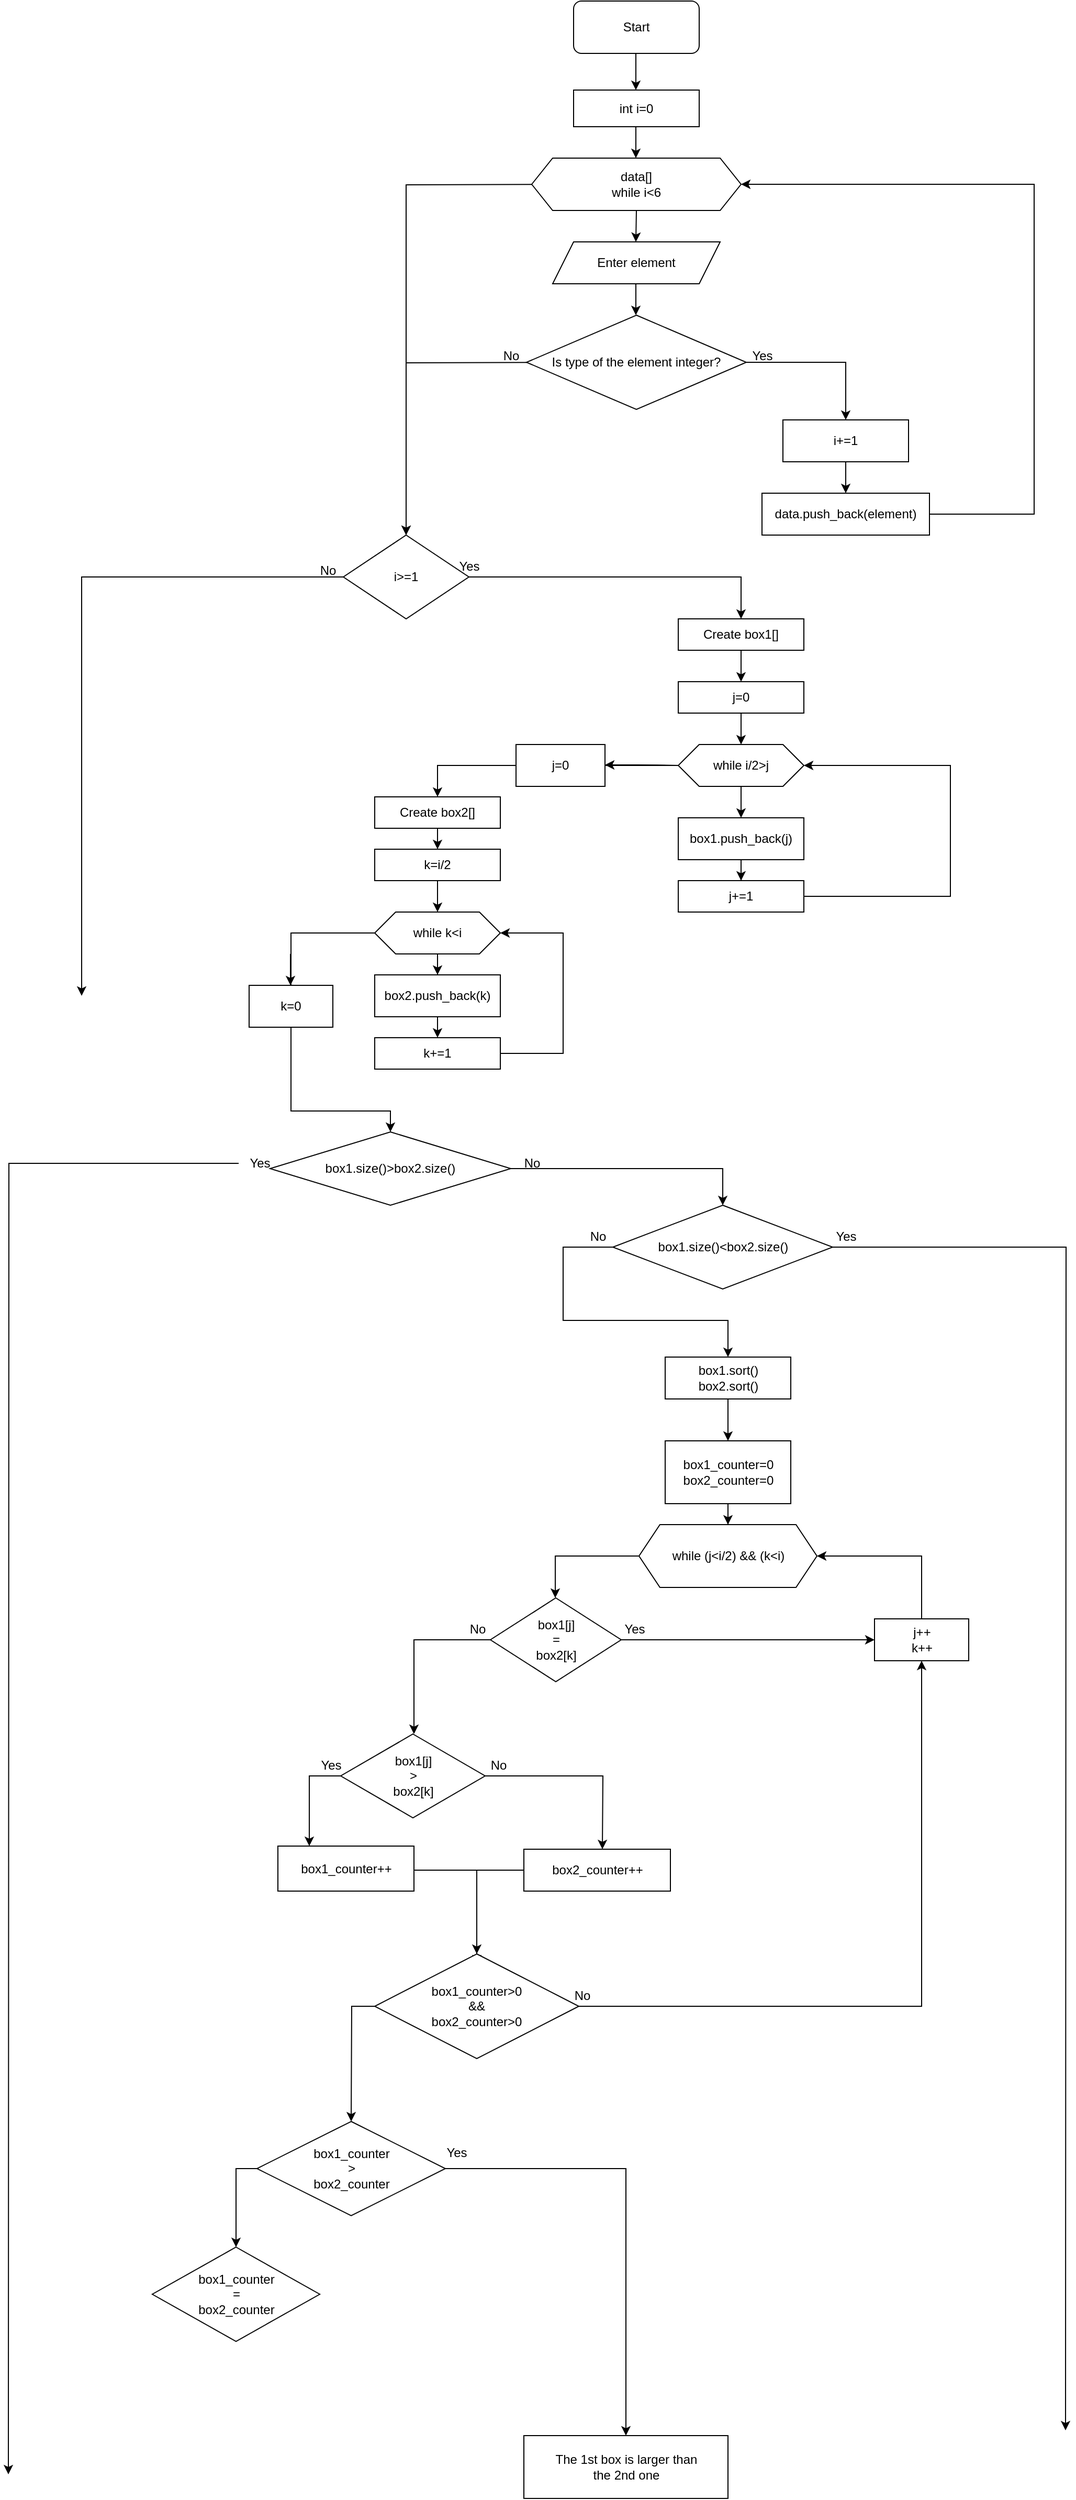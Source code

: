 <mxfile version="13.9.2" type="github">
  <diagram id="Z-b5cAyWAyKYfnYbo3Bn" name="Page-1">
    <mxGraphModel dx="1355" dy="764" grid="1" gridSize="10" guides="1" tooltips="1" connect="1" arrows="1" fold="1" page="1" pageScale="1" pageWidth="827" pageHeight="1169" math="0" shadow="0">
      <root>
        <mxCell id="0" />
        <mxCell id="1" parent="0" />
        <mxCell id="ooC6lOKoOg2Yj1UFIcr8-2" value="Start" style="rounded=1;whiteSpace=wrap;html=1;strokeColor=#000000;" parent="1" vertex="1">
          <mxGeometry x="650" y="60" width="120" height="50" as="geometry" />
        </mxCell>
        <mxCell id="ooC6lOKoOg2Yj1UFIcr8-4" value="" style="endArrow=classic;html=1;" parent="1" edge="1">
          <mxGeometry width="50" height="50" relative="1" as="geometry">
            <mxPoint x="709.5" y="125" as="sourcePoint" />
            <mxPoint x="709.5" y="145" as="targetPoint" />
            <Array as="points">
              <mxPoint x="709.5" y="105" />
            </Array>
          </mxGeometry>
        </mxCell>
        <mxCell id="KGL0aR0b3lEQFyuyE3_W-6" style="edgeStyle=orthogonalEdgeStyle;rounded=0;orthogonalLoop=1;jettySize=auto;html=1;entryX=0.5;entryY=0;entryDx=0;entryDy=0;" parent="1" target="KGL0aR0b3lEQFyuyE3_W-7" edge="1">
          <mxGeometry relative="1" as="geometry">
            <mxPoint x="490" y="460" as="targetPoint" />
            <mxPoint x="650" y="235" as="sourcePoint" />
          </mxGeometry>
        </mxCell>
        <mxCell id="ooC6lOKoOg2Yj1UFIcr8-5" value="&lt;div&gt;&lt;br&gt;&lt;/div&gt;&lt;div&gt;data[]&lt;/div&gt;&lt;div&gt;while i&amp;lt;6&lt;br&gt;&lt;/div&gt;&lt;div&gt;&lt;br&gt;&lt;/div&gt;" style="shape=hexagon;perimeter=hexagonPerimeter2;whiteSpace=wrap;html=1;fixedSize=1;strokeColor=#000000;size=20;align=center;spacing=2;labelPosition=center;verticalLabelPosition=middle;verticalAlign=middle;" parent="1" vertex="1">
          <mxGeometry x="610" y="210" width="200" height="50" as="geometry" />
        </mxCell>
        <mxCell id="ooC6lOKoOg2Yj1UFIcr8-6" value="int i=0" style="rounded=0;whiteSpace=wrap;html=1;strokeColor=#000000;" parent="1" vertex="1">
          <mxGeometry x="650" y="145" width="120" height="35" as="geometry" />
        </mxCell>
        <mxCell id="ooC6lOKoOg2Yj1UFIcr8-10" value="" style="endArrow=classic;html=1;" parent="1" edge="1">
          <mxGeometry width="50" height="50" relative="1" as="geometry">
            <mxPoint x="709.5" y="180" as="sourcePoint" />
            <mxPoint x="709.5" y="210" as="targetPoint" />
            <Array as="points">
              <mxPoint x="709.5" y="210" />
            </Array>
          </mxGeometry>
        </mxCell>
        <mxCell id="ooC6lOKoOg2Yj1UFIcr8-11" value="Enter element" style="shape=parallelogram;perimeter=parallelogramPerimeter;whiteSpace=wrap;html=1;fixedSize=1;strokeColor=#000000;" parent="1" vertex="1">
          <mxGeometry x="630" y="290" width="160" height="40" as="geometry" />
        </mxCell>
        <mxCell id="ooC6lOKoOg2Yj1UFIcr8-13" value="" style="endArrow=classic;html=1;" parent="1" edge="1">
          <mxGeometry width="50" height="50" relative="1" as="geometry">
            <mxPoint x="710" y="260" as="sourcePoint" />
            <mxPoint x="709.5" y="290" as="targetPoint" />
          </mxGeometry>
        </mxCell>
        <mxCell id="KGL0aR0b3lEQFyuyE3_W-3" style="edgeStyle=orthogonalEdgeStyle;rounded=0;orthogonalLoop=1;jettySize=auto;html=1;entryX=0.5;entryY=0;entryDx=0;entryDy=0;" parent="1" target="KGL0aR0b3lEQFyuyE3_W-7" edge="1">
          <mxGeometry relative="1" as="geometry">
            <mxPoint x="490" y="460" as="targetPoint" />
            <mxPoint x="645" y="405" as="sourcePoint" />
          </mxGeometry>
        </mxCell>
        <mxCell id="KGL0aR0b3lEQFyuyE3_W-11" style="edgeStyle=orthogonalEdgeStyle;rounded=0;orthogonalLoop=1;jettySize=auto;html=1;exitX=1;exitY=0.5;exitDx=0;exitDy=0;" parent="1" source="ooC6lOKoOg2Yj1UFIcr8-15" target="KGL0aR0b3lEQFyuyE3_W-12" edge="1">
          <mxGeometry relative="1" as="geometry">
            <mxPoint x="930" y="470" as="targetPoint" />
          </mxGeometry>
        </mxCell>
        <mxCell id="ooC6lOKoOg2Yj1UFIcr8-15" value="Is type of the element integer?" style="rhombus;whiteSpace=wrap;html=1;strokeColor=#000000;" parent="1" vertex="1">
          <mxGeometry x="605" y="360" width="210" height="90" as="geometry" />
        </mxCell>
        <mxCell id="ooC6lOKoOg2Yj1UFIcr8-17" value="" style="endArrow=classic;html=1;" parent="1" edge="1">
          <mxGeometry width="50" height="50" relative="1" as="geometry">
            <mxPoint x="709.5" y="330" as="sourcePoint" />
            <mxPoint x="709.5" y="360" as="targetPoint" />
          </mxGeometry>
        </mxCell>
        <mxCell id="KGL0aR0b3lEQFyuyE3_W-9" style="edgeStyle=orthogonalEdgeStyle;rounded=0;orthogonalLoop=1;jettySize=auto;html=1;" parent="1" source="KGL0aR0b3lEQFyuyE3_W-7" edge="1">
          <mxGeometry relative="1" as="geometry">
            <mxPoint x="180" y="1010" as="targetPoint" />
            <Array as="points">
              <mxPoint x="180" y="610" />
              <mxPoint x="180" y="890" />
            </Array>
          </mxGeometry>
        </mxCell>
        <mxCell id="KGL0aR0b3lEQFyuyE3_W-17" style="edgeStyle=orthogonalEdgeStyle;rounded=0;orthogonalLoop=1;jettySize=auto;html=1;" parent="1" source="KGL0aR0b3lEQFyuyE3_W-7" edge="1">
          <mxGeometry relative="1" as="geometry">
            <mxPoint x="810" y="650" as="targetPoint" />
            <Array as="points">
              <mxPoint x="810" y="610" />
            </Array>
          </mxGeometry>
        </mxCell>
        <mxCell id="KGL0aR0b3lEQFyuyE3_W-7" value="i&amp;gt;=1" style="rhombus;whiteSpace=wrap;html=1;align=center;" parent="1" vertex="1">
          <mxGeometry x="430" y="570" width="120" height="80" as="geometry" />
        </mxCell>
        <mxCell id="KGL0aR0b3lEQFyuyE3_W-8" value="No" style="text;html=1;align=center;verticalAlign=middle;resizable=0;points=[];autosize=1;" parent="1" vertex="1">
          <mxGeometry x="575" y="389" width="30" height="20" as="geometry" />
        </mxCell>
        <mxCell id="KGL0aR0b3lEQFyuyE3_W-10" value="No" style="text;html=1;align=center;verticalAlign=middle;resizable=0;points=[];autosize=1;" parent="1" vertex="1">
          <mxGeometry x="400" y="594" width="30" height="20" as="geometry" />
        </mxCell>
        <mxCell id="KGL0aR0b3lEQFyuyE3_W-13" style="edgeStyle=orthogonalEdgeStyle;rounded=0;orthogonalLoop=1;jettySize=auto;html=1;exitX=0.5;exitY=1;exitDx=0;exitDy=0;" parent="1" source="KGL0aR0b3lEQFyuyE3_W-12" edge="1">
          <mxGeometry relative="1" as="geometry">
            <mxPoint x="910" y="530" as="targetPoint" />
          </mxGeometry>
        </mxCell>
        <mxCell id="KGL0aR0b3lEQFyuyE3_W-12" value="i+=1" style="rounded=0;whiteSpace=wrap;html=1;" parent="1" vertex="1">
          <mxGeometry x="850" y="460" width="120" height="40" as="geometry" />
        </mxCell>
        <mxCell id="KGL0aR0b3lEQFyuyE3_W-15" style="edgeStyle=orthogonalEdgeStyle;rounded=0;orthogonalLoop=1;jettySize=auto;html=1;entryX=1;entryY=0.5;entryDx=0;entryDy=0;" parent="1" source="KGL0aR0b3lEQFyuyE3_W-14" target="ooC6lOKoOg2Yj1UFIcr8-5" edge="1">
          <mxGeometry relative="1" as="geometry">
            <mxPoint x="1120" y="190" as="targetPoint" />
            <Array as="points">
              <mxPoint x="1090" y="550" />
              <mxPoint x="1090" y="235" />
            </Array>
          </mxGeometry>
        </mxCell>
        <mxCell id="KGL0aR0b3lEQFyuyE3_W-14" value="data.push_back(element)" style="rounded=0;whiteSpace=wrap;html=1;align=center;" parent="1" vertex="1">
          <mxGeometry x="830" y="530" width="160" height="40" as="geometry" />
        </mxCell>
        <mxCell id="P_6XiOEGU_nMjXpOql53-1" value="Yes" style="text;html=1;align=center;verticalAlign=middle;resizable=0;points=[];autosize=1;" parent="1" vertex="1">
          <mxGeometry x="530" y="590" width="40" height="20" as="geometry" />
        </mxCell>
        <mxCell id="P_6XiOEGU_nMjXpOql53-3" value="Yes" style="text;html=1;align=center;verticalAlign=middle;resizable=0;points=[];autosize=1;" parent="1" vertex="1">
          <mxGeometry x="810" y="389" width="40" height="20" as="geometry" />
        </mxCell>
        <mxCell id="P_6XiOEGU_nMjXpOql53-6" style="edgeStyle=orthogonalEdgeStyle;rounded=0;orthogonalLoop=1;jettySize=auto;html=1;" parent="1" source="P_6XiOEGU_nMjXpOql53-5" edge="1">
          <mxGeometry relative="1" as="geometry">
            <mxPoint x="810" y="710" as="targetPoint" />
          </mxGeometry>
        </mxCell>
        <mxCell id="P_6XiOEGU_nMjXpOql53-5" value="Create box1[]" style="rounded=0;whiteSpace=wrap;html=1;" parent="1" vertex="1">
          <mxGeometry x="750" y="650" width="120" height="30" as="geometry" />
        </mxCell>
        <mxCell id="P_6XiOEGU_nMjXpOql53-8" style="edgeStyle=orthogonalEdgeStyle;rounded=0;orthogonalLoop=1;jettySize=auto;html=1;" parent="1" source="P_6XiOEGU_nMjXpOql53-7" edge="1">
          <mxGeometry relative="1" as="geometry">
            <mxPoint x="810" y="770" as="targetPoint" />
          </mxGeometry>
        </mxCell>
        <mxCell id="P_6XiOEGU_nMjXpOql53-7" value="j=0" style="rounded=0;whiteSpace=wrap;html=1;" parent="1" vertex="1">
          <mxGeometry x="750" y="710" width="120" height="30" as="geometry" />
        </mxCell>
        <mxCell id="P_6XiOEGU_nMjXpOql53-12" style="edgeStyle=orthogonalEdgeStyle;rounded=0;orthogonalLoop=1;jettySize=auto;html=1;exitX=0.5;exitY=1;exitDx=0;exitDy=0;" parent="1" source="P_6XiOEGU_nMjXpOql53-10" edge="1">
          <mxGeometry relative="1" as="geometry">
            <mxPoint x="810" y="840" as="targetPoint" />
          </mxGeometry>
        </mxCell>
        <mxCell id="P_6XiOEGU_nMjXpOql53-17" style="edgeStyle=orthogonalEdgeStyle;rounded=0;orthogonalLoop=1;jettySize=auto;html=1;exitX=0;exitY=0.5;exitDx=0;exitDy=0;" parent="1" source="P_6XiOEGU_nMjXpOql53-10" target="P_6XiOEGU_nMjXpOql53-18" edge="1">
          <mxGeometry relative="1" as="geometry">
            <mxPoint x="520" y="840" as="targetPoint" />
            <mxPoint x="690" y="790" as="sourcePoint" />
          </mxGeometry>
        </mxCell>
        <mxCell id="P_6XiOEGU_nMjXpOql53-10" value="while i/2&amp;gt;j" style="shape=hexagon;perimeter=hexagonPerimeter2;whiteSpace=wrap;html=1;fixedSize=1;" parent="1" vertex="1">
          <mxGeometry x="750" y="770" width="120" height="40" as="geometry" />
        </mxCell>
        <mxCell id="P_6XiOEGU_nMjXpOql53-14" style="edgeStyle=orthogonalEdgeStyle;rounded=0;orthogonalLoop=1;jettySize=auto;html=1;" parent="1" source="P_6XiOEGU_nMjXpOql53-13" target="P_6XiOEGU_nMjXpOql53-15" edge="1">
          <mxGeometry relative="1" as="geometry">
            <mxPoint x="810" y="910" as="targetPoint" />
          </mxGeometry>
        </mxCell>
        <mxCell id="P_6XiOEGU_nMjXpOql53-13" value="box1.push_back(j)" style="rounded=0;whiteSpace=wrap;html=1;" parent="1" vertex="1">
          <mxGeometry x="750" y="840" width="120" height="40" as="geometry" />
        </mxCell>
        <mxCell id="P_6XiOEGU_nMjXpOql53-16" style="edgeStyle=orthogonalEdgeStyle;rounded=0;orthogonalLoop=1;jettySize=auto;html=1;entryX=1;entryY=0.5;entryDx=0;entryDy=0;" parent="1" source="P_6XiOEGU_nMjXpOql53-15" target="P_6XiOEGU_nMjXpOql53-10" edge="1">
          <mxGeometry relative="1" as="geometry">
            <Array as="points">
              <mxPoint x="1010" y="915" />
              <mxPoint x="1010" y="790" />
            </Array>
          </mxGeometry>
        </mxCell>
        <mxCell id="P_6XiOEGU_nMjXpOql53-15" value="j+=1" style="rounded=0;whiteSpace=wrap;html=1;" parent="1" vertex="1">
          <mxGeometry x="750" y="900" width="120" height="30" as="geometry" />
        </mxCell>
        <mxCell id="P_6XiOEGU_nMjXpOql53-19" style="edgeStyle=orthogonalEdgeStyle;rounded=0;orthogonalLoop=1;jettySize=auto;html=1;" parent="1" source="P_6XiOEGU_nMjXpOql53-18" edge="1">
          <mxGeometry relative="1" as="geometry">
            <mxPoint x="520" y="870" as="targetPoint" />
          </mxGeometry>
        </mxCell>
        <mxCell id="P_6XiOEGU_nMjXpOql53-18" value="Create box2[]" style="rounded=0;whiteSpace=wrap;html=1;" parent="1" vertex="1">
          <mxGeometry x="460" y="820" width="120" height="30" as="geometry" />
        </mxCell>
        <mxCell id="P_6XiOEGU_nMjXpOql53-21" style="edgeStyle=orthogonalEdgeStyle;rounded=0;orthogonalLoop=1;jettySize=auto;html=1;" parent="1" source="P_6XiOEGU_nMjXpOql53-20" edge="1">
          <mxGeometry relative="1" as="geometry">
            <mxPoint x="520" y="930" as="targetPoint" />
          </mxGeometry>
        </mxCell>
        <mxCell id="P_6XiOEGU_nMjXpOql53-20" value="k=i/2" style="rounded=0;whiteSpace=wrap;html=1;" parent="1" vertex="1">
          <mxGeometry x="460" y="870" width="120" height="30" as="geometry" />
        </mxCell>
        <mxCell id="P_6XiOEGU_nMjXpOql53-29" style="edgeStyle=orthogonalEdgeStyle;rounded=0;orthogonalLoop=1;jettySize=auto;html=1;entryX=0.5;entryY=0;entryDx=0;entryDy=0;" parent="1" source="P_6XiOEGU_nMjXpOql53-23" target="P_6XiOEGU_nMjXpOql53-26" edge="1">
          <mxGeometry relative="1" as="geometry" />
        </mxCell>
        <mxCell id="P_6XiOEGU_nMjXpOql53-33" style="edgeStyle=orthogonalEdgeStyle;rounded=0;orthogonalLoop=1;jettySize=auto;html=1;entryX=0.5;entryY=0;entryDx=0;entryDy=0;" parent="1" source="P_6XiOEGU_nMjXpOql53-23" target="P_6XiOEGU_nMjXpOql53-35" edge="1">
          <mxGeometry relative="1" as="geometry">
            <mxPoint x="420" y="1120" as="targetPoint" />
            <Array as="points">
              <mxPoint x="380" y="950" />
              <mxPoint x="380" y="1120" />
              <mxPoint x="475" y="1120" />
            </Array>
          </mxGeometry>
        </mxCell>
        <mxCell id="P_6XiOEGU_nMjXpOql53-23" value="while k&amp;lt;i" style="shape=hexagon;perimeter=hexagonPerimeter2;whiteSpace=wrap;html=1;fixedSize=1;" parent="1" vertex="1">
          <mxGeometry x="460" y="930" width="120" height="40" as="geometry" />
        </mxCell>
        <mxCell id="P_6XiOEGU_nMjXpOql53-30" style="edgeStyle=orthogonalEdgeStyle;rounded=0;orthogonalLoop=1;jettySize=auto;html=1;exitX=0.5;exitY=1;exitDx=0;exitDy=0;" parent="1" source="P_6XiOEGU_nMjXpOql53-26" edge="1">
          <mxGeometry relative="1" as="geometry">
            <mxPoint x="520" y="1050" as="targetPoint" />
          </mxGeometry>
        </mxCell>
        <mxCell id="P_6XiOEGU_nMjXpOql53-26" value="box2.push_back(k)" style="rounded=0;whiteSpace=wrap;html=1;" parent="1" vertex="1">
          <mxGeometry x="460" y="990" width="120" height="40" as="geometry" />
        </mxCell>
        <mxCell id="P_6XiOEGU_nMjXpOql53-32" style="edgeStyle=orthogonalEdgeStyle;rounded=0;orthogonalLoop=1;jettySize=auto;html=1;entryX=1;entryY=0.5;entryDx=0;entryDy=0;" parent="1" source="P_6XiOEGU_nMjXpOql53-31" target="P_6XiOEGU_nMjXpOql53-23" edge="1">
          <mxGeometry relative="1" as="geometry">
            <Array as="points">
              <mxPoint x="640" y="1065" />
              <mxPoint x="640" y="950" />
            </Array>
          </mxGeometry>
        </mxCell>
        <mxCell id="P_6XiOEGU_nMjXpOql53-31" value="k+=1" style="rounded=0;whiteSpace=wrap;html=1;" parent="1" vertex="1">
          <mxGeometry x="460" y="1050" width="120" height="30" as="geometry" />
        </mxCell>
        <mxCell id="s2mBqUQljC03Y1ilV7Dx-46" style="edgeStyle=orthogonalEdgeStyle;rounded=0;orthogonalLoop=1;jettySize=auto;html=1;exitX=1;exitY=0.5;exitDx=0;exitDy=0;entryX=0.5;entryY=0;entryDx=0;entryDy=0;endSize=6;" edge="1" parent="1" source="P_6XiOEGU_nMjXpOql53-35" target="s2mBqUQljC03Y1ilV7Dx-44">
          <mxGeometry relative="1" as="geometry" />
        </mxCell>
        <mxCell id="P_6XiOEGU_nMjXpOql53-35" value="box1.size()&amp;gt;box2.size()" style="rhombus;whiteSpace=wrap;html=1;" parent="1" vertex="1">
          <mxGeometry x="360" y="1140" width="230" height="70" as="geometry" />
        </mxCell>
        <mxCell id="P_6XiOEGU_nMjXpOql53-40" style="edgeStyle=orthogonalEdgeStyle;rounded=0;orthogonalLoop=1;jettySize=auto;html=1;exitX=0.5;exitY=1;exitDx=0;exitDy=0;entryX=0.5;entryY=0;entryDx=0;entryDy=0;" parent="1" source="P_6XiOEGU_nMjXpOql53-39" edge="1" target="s2mBqUQljC03Y1ilV7Dx-6">
          <mxGeometry relative="1" as="geometry">
            <mxPoint x="797.5" y="1425" as="targetPoint" />
          </mxGeometry>
        </mxCell>
        <mxCell id="P_6XiOEGU_nMjXpOql53-39" value="&lt;div&gt;box1.sort()&lt;/div&gt;&lt;div&gt;box2.sort()&lt;br&gt;&lt;/div&gt;" style="rounded=0;whiteSpace=wrap;html=1;" parent="1" vertex="1">
          <mxGeometry x="737.5" y="1355" width="120" height="40" as="geometry" />
        </mxCell>
        <mxCell id="P_6XiOEGU_nMjXpOql53-41" value="No" style="text;html=1;align=center;verticalAlign=middle;resizable=0;points=[];autosize=1;" parent="1" vertex="1">
          <mxGeometry x="595" y="1160" width="30" height="20" as="geometry" />
        </mxCell>
        <mxCell id="s2mBqUQljC03Y1ilV7Dx-45" style="edgeStyle=orthogonalEdgeStyle;rounded=0;orthogonalLoop=1;jettySize=auto;html=1;endSize=6;" edge="1" parent="1" source="P_6XiOEGU_nMjXpOql53-42">
          <mxGeometry relative="1" as="geometry">
            <mxPoint x="110" y="2422" as="targetPoint" />
          </mxGeometry>
        </mxCell>
        <mxCell id="P_6XiOEGU_nMjXpOql53-42" value="Yes" style="text;html=1;align=center;verticalAlign=middle;resizable=0;points=[];autosize=1;" parent="1" vertex="1">
          <mxGeometry x="330" y="1160" width="40" height="20" as="geometry" />
        </mxCell>
        <mxCell id="P_6XiOEGU_nMjXpOql53-44" style="edgeStyle=orthogonalEdgeStyle;rounded=0;orthogonalLoop=1;jettySize=auto;html=1;exitX=0;exitY=0.5;exitDx=0;exitDy=0;" parent="1" source="P_6XiOEGU_nMjXpOql53-43" edge="1">
          <mxGeometry relative="1" as="geometry">
            <mxPoint x="632.5" y="1585" as="targetPoint" />
            <Array as="points">
              <mxPoint x="632.5" y="1545" />
            </Array>
          </mxGeometry>
        </mxCell>
        <mxCell id="P_6XiOEGU_nMjXpOql53-43" value="while (j&amp;lt;i/2) &amp;amp;&amp;amp; (k&amp;lt;i)" style="shape=hexagon;perimeter=hexagonPerimeter2;whiteSpace=wrap;html=1;fixedSize=1;" parent="1" vertex="1">
          <mxGeometry x="712.5" y="1515" width="170" height="60" as="geometry" />
        </mxCell>
        <mxCell id="s2mBqUQljC03Y1ilV7Dx-2" value="j=0" style="rounded=0;whiteSpace=wrap;html=1;" vertex="1" parent="1">
          <mxGeometry x="595" y="770" width="85" height="40" as="geometry" />
        </mxCell>
        <mxCell id="s2mBqUQljC03Y1ilV7Dx-3" value="" style="endArrow=classic;html=1;exitX=0;exitY=0.5;exitDx=0;exitDy=0;" edge="1" parent="1" source="P_6XiOEGU_nMjXpOql53-10">
          <mxGeometry width="50" height="50" relative="1" as="geometry">
            <mxPoint x="739" y="789.5" as="sourcePoint" />
            <mxPoint x="680" y="789.5" as="targetPoint" />
            <Array as="points">
              <mxPoint x="720" y="789.5" />
            </Array>
          </mxGeometry>
        </mxCell>
        <mxCell id="s2mBqUQljC03Y1ilV7Dx-4" value="k=0" style="rounded=0;whiteSpace=wrap;html=1;" vertex="1" parent="1">
          <mxGeometry x="340" y="1000" width="80" height="40" as="geometry" />
        </mxCell>
        <mxCell id="s2mBqUQljC03Y1ilV7Dx-5" value="" style="endArrow=classic;html=1;" edge="1" parent="1">
          <mxGeometry width="50" height="50" relative="1" as="geometry">
            <mxPoint x="379.5" y="970" as="sourcePoint" />
            <mxPoint x="379.5" y="1000" as="targetPoint" />
            <Array as="points">
              <mxPoint x="379.5" y="990" />
            </Array>
          </mxGeometry>
        </mxCell>
        <mxCell id="s2mBqUQljC03Y1ilV7Dx-9" style="edgeStyle=orthogonalEdgeStyle;rounded=0;orthogonalLoop=1;jettySize=auto;html=1;entryX=0.5;entryY=0;entryDx=0;entryDy=0;" edge="1" parent="1" source="s2mBqUQljC03Y1ilV7Dx-6" target="P_6XiOEGU_nMjXpOql53-43">
          <mxGeometry relative="1" as="geometry" />
        </mxCell>
        <mxCell id="s2mBqUQljC03Y1ilV7Dx-6" value="&lt;div&gt;box1_counter=0&lt;/div&gt;&lt;div&gt;box2_counter=0&lt;br&gt;&lt;/div&gt;" style="rounded=0;whiteSpace=wrap;html=1;" vertex="1" parent="1">
          <mxGeometry x="737.5" y="1435" width="120" height="60" as="geometry" />
        </mxCell>
        <mxCell id="s2mBqUQljC03Y1ilV7Dx-11" style="edgeStyle=orthogonalEdgeStyle;rounded=0;orthogonalLoop=1;jettySize=auto;html=1;" edge="1" parent="1" source="s2mBqUQljC03Y1ilV7Dx-10">
          <mxGeometry relative="1" as="geometry">
            <mxPoint x="937.5" y="1625" as="targetPoint" />
          </mxGeometry>
        </mxCell>
        <mxCell id="s2mBqUQljC03Y1ilV7Dx-12" style="edgeStyle=orthogonalEdgeStyle;rounded=0;orthogonalLoop=1;jettySize=auto;html=1;exitX=0;exitY=0.5;exitDx=0;exitDy=0;" edge="1" parent="1" source="s2mBqUQljC03Y1ilV7Dx-10">
          <mxGeometry relative="1" as="geometry">
            <mxPoint x="497.5" y="1715" as="targetPoint" />
            <Array as="points">
              <mxPoint x="497.5" y="1625" />
            </Array>
          </mxGeometry>
        </mxCell>
        <mxCell id="s2mBqUQljC03Y1ilV7Dx-10" value="&lt;div&gt;box1[j]&lt;/div&gt;&lt;div&gt;=&lt;/div&gt;&lt;div&gt;box2[k]&lt;br&gt;&lt;/div&gt;" style="rhombus;whiteSpace=wrap;html=1;" vertex="1" parent="1">
          <mxGeometry x="570.5" y="1585" width="125" height="80" as="geometry" />
        </mxCell>
        <mxCell id="s2mBqUQljC03Y1ilV7Dx-15" style="edgeStyle=orthogonalEdgeStyle;rounded=0;orthogonalLoop=1;jettySize=auto;html=1;exitX=0.5;exitY=0;exitDx=0;exitDy=0;entryX=1;entryY=0.5;entryDx=0;entryDy=0;" edge="1" parent="1" source="s2mBqUQljC03Y1ilV7Dx-14" target="P_6XiOEGU_nMjXpOql53-43">
          <mxGeometry relative="1" as="geometry" />
        </mxCell>
        <mxCell id="s2mBqUQljC03Y1ilV7Dx-14" value="&lt;div&gt;j++&lt;/div&gt;&lt;div&gt;k++&lt;br&gt;&lt;/div&gt;" style="rounded=0;whiteSpace=wrap;html=1;" vertex="1" parent="1">
          <mxGeometry x="937.5" y="1605" width="90" height="40" as="geometry" />
        </mxCell>
        <mxCell id="s2mBqUQljC03Y1ilV7Dx-16" value="Yes" style="text;html=1;align=center;verticalAlign=middle;resizable=0;points=[];autosize=1;" vertex="1" parent="1">
          <mxGeometry x="687.5" y="1605" width="40" height="20" as="geometry" />
        </mxCell>
        <mxCell id="s2mBqUQljC03Y1ilV7Dx-17" value="No" style="text;html=1;align=center;verticalAlign=middle;resizable=0;points=[];autosize=1;" vertex="1" parent="1">
          <mxGeometry x="542.5" y="1605" width="30" height="20" as="geometry" />
        </mxCell>
        <mxCell id="s2mBqUQljC03Y1ilV7Dx-19" style="edgeStyle=orthogonalEdgeStyle;rounded=0;orthogonalLoop=1;jettySize=auto;html=1;" edge="1" parent="1" source="s2mBqUQljC03Y1ilV7Dx-18">
          <mxGeometry relative="1" as="geometry">
            <mxPoint x="677.5" y="1825" as="targetPoint" />
          </mxGeometry>
        </mxCell>
        <mxCell id="s2mBqUQljC03Y1ilV7Dx-18" value="&lt;div&gt;box1[j]&lt;/div&gt;&lt;div&gt;&amp;gt;&lt;/div&gt;&lt;div&gt;box2[k]&lt;br&gt;&lt;/div&gt;" style="rhombus;whiteSpace=wrap;html=1;" vertex="1" parent="1">
          <mxGeometry x="427.5" y="1715" width="138" height="80" as="geometry" />
        </mxCell>
        <mxCell id="s2mBqUQljC03Y1ilV7Dx-22" value="No" style="text;html=1;align=center;verticalAlign=middle;resizable=0;points=[];autosize=1;" vertex="1" parent="1">
          <mxGeometry x="562.5" y="1735" width="30" height="20" as="geometry" />
        </mxCell>
        <mxCell id="s2mBqUQljC03Y1ilV7Dx-23" value="Yes" style="text;html=1;align=center;verticalAlign=middle;resizable=0;points=[];autosize=1;" vertex="1" parent="1">
          <mxGeometry x="397.5" y="1735" width="40" height="20" as="geometry" />
        </mxCell>
        <mxCell id="s2mBqUQljC03Y1ilV7Dx-24" value="box2_counter++" style="rounded=0;whiteSpace=wrap;html=1;" vertex="1" parent="1">
          <mxGeometry x="602.5" y="1825" width="140" height="40" as="geometry" />
        </mxCell>
        <mxCell id="s2mBqUQljC03Y1ilV7Dx-27" style="edgeStyle=orthogonalEdgeStyle;rounded=0;orthogonalLoop=1;jettySize=auto;html=1;endSize=6;" edge="1" parent="1">
          <mxGeometry relative="1" as="geometry">
            <mxPoint x="557.5" y="1935" as="targetPoint" />
            <mxPoint x="497.5" y="1865" as="sourcePoint" />
            <Array as="points">
              <mxPoint x="497.5" y="1845" />
              <mxPoint x="557.5" y="1845" />
            </Array>
          </mxGeometry>
        </mxCell>
        <mxCell id="s2mBqUQljC03Y1ilV7Dx-25" value="box1_counter++" style="rounded=0;whiteSpace=wrap;html=1;" vertex="1" parent="1">
          <mxGeometry x="367.5" y="1822" width="130" height="43" as="geometry" />
        </mxCell>
        <mxCell id="s2mBqUQljC03Y1ilV7Dx-26" style="edgeStyle=orthogonalEdgeStyle;rounded=0;orthogonalLoop=1;jettySize=auto;html=1;endSize=6;" edge="1" parent="1" source="s2mBqUQljC03Y1ilV7Dx-18" target="s2mBqUQljC03Y1ilV7Dx-25">
          <mxGeometry relative="1" as="geometry">
            <mxPoint x="397.5" y="1875" as="targetPoint" />
            <mxPoint x="427.5" y="1755" as="sourcePoint" />
            <Array as="points">
              <mxPoint x="397.5" y="1755" />
            </Array>
          </mxGeometry>
        </mxCell>
        <mxCell id="s2mBqUQljC03Y1ilV7Dx-31" style="edgeStyle=orthogonalEdgeStyle;rounded=0;orthogonalLoop=1;jettySize=auto;html=1;entryX=0.5;entryY=1;entryDx=0;entryDy=0;endSize=6;" edge="1" parent="1" source="s2mBqUQljC03Y1ilV7Dx-29" target="s2mBqUQljC03Y1ilV7Dx-14">
          <mxGeometry relative="1" as="geometry" />
        </mxCell>
        <mxCell id="s2mBqUQljC03Y1ilV7Dx-36" style="edgeStyle=orthogonalEdgeStyle;rounded=0;orthogonalLoop=1;jettySize=auto;html=1;endSize=6;" edge="1" parent="1" source="s2mBqUQljC03Y1ilV7Dx-29">
          <mxGeometry relative="1" as="geometry">
            <mxPoint x="437.5" y="2085" as="targetPoint" />
          </mxGeometry>
        </mxCell>
        <mxCell id="s2mBqUQljC03Y1ilV7Dx-29" value="&lt;div&gt;box1_counter&amp;gt;0&lt;/div&gt;&lt;div&gt;&amp;amp;&amp;amp;&lt;/div&gt;&lt;div&gt;box2_counter&amp;gt;0&lt;br&gt;&lt;/div&gt;" style="rhombus;whiteSpace=wrap;html=1;" vertex="1" parent="1">
          <mxGeometry x="460" y="1925" width="195" height="100" as="geometry" />
        </mxCell>
        <mxCell id="s2mBqUQljC03Y1ilV7Dx-30" style="edgeStyle=orthogonalEdgeStyle;rounded=0;orthogonalLoop=1;jettySize=auto;html=1;endSize=6;" edge="1" parent="1" source="s2mBqUQljC03Y1ilV7Dx-24" target="s2mBqUQljC03Y1ilV7Dx-29">
          <mxGeometry relative="1" as="geometry">
            <mxPoint x="557.5" y="1985" as="targetPoint" />
            <mxPoint x="602.5" y="1845" as="sourcePoint" />
            <Array as="points">
              <mxPoint x="557.5" y="1845" />
            </Array>
          </mxGeometry>
        </mxCell>
        <mxCell id="s2mBqUQljC03Y1ilV7Dx-32" value="No" style="text;html=1;align=center;verticalAlign=middle;resizable=0;points=[];autosize=1;" vertex="1" parent="1">
          <mxGeometry x="642.5" y="1955" width="30" height="20" as="geometry" />
        </mxCell>
        <mxCell id="s2mBqUQljC03Y1ilV7Dx-37" style="edgeStyle=orthogonalEdgeStyle;rounded=0;orthogonalLoop=1;jettySize=auto;html=1;endSize=6;" edge="1" parent="1" source="s2mBqUQljC03Y1ilV7Dx-35" target="s2mBqUQljC03Y1ilV7Dx-38">
          <mxGeometry relative="1" as="geometry">
            <mxPoint x="667.5" y="2345" as="targetPoint" />
          </mxGeometry>
        </mxCell>
        <mxCell id="s2mBqUQljC03Y1ilV7Dx-40" style="edgeStyle=orthogonalEdgeStyle;rounded=0;orthogonalLoop=1;jettySize=auto;html=1;exitX=0;exitY=0.5;exitDx=0;exitDy=0;endSize=6;" edge="1" parent="1" source="s2mBqUQljC03Y1ilV7Dx-35">
          <mxGeometry relative="1" as="geometry">
            <mxPoint x="327.5" y="2205" as="targetPoint" />
          </mxGeometry>
        </mxCell>
        <mxCell id="s2mBqUQljC03Y1ilV7Dx-35" value="&lt;div&gt;box1_counter&lt;/div&gt;&lt;div&gt;&amp;gt;&lt;br&gt;&lt;/div&gt;&lt;div&gt;box2_counter&lt;br&gt;&lt;/div&gt;" style="rhombus;whiteSpace=wrap;html=1;" vertex="1" parent="1">
          <mxGeometry x="347.5" y="2085" width="180" height="90" as="geometry" />
        </mxCell>
        <mxCell id="s2mBqUQljC03Y1ilV7Dx-38" value="&lt;font color=&quot;#000000&quot;&gt;&lt;span lang=&quot;en-US&quot;&gt;The 1st box is larger than&lt;br&gt;the 2nd one&lt;/span&gt;&lt;/font&gt;" style="rounded=0;whiteSpace=wrap;html=1;" vertex="1" parent="1">
          <mxGeometry x="602.5" y="2385" width="195" height="60" as="geometry" />
        </mxCell>
        <mxCell id="s2mBqUQljC03Y1ilV7Dx-39" value="Yes" style="text;html=1;align=center;verticalAlign=middle;resizable=0;points=[];autosize=1;" vertex="1" parent="1">
          <mxGeometry x="517.5" y="2105" width="40" height="20" as="geometry" />
        </mxCell>
        <mxCell id="s2mBqUQljC03Y1ilV7Dx-42" value="&lt;div&gt;box1_counter&lt;/div&gt;&lt;div&gt;=&lt;br&gt;&lt;/div&gt;&lt;div&gt;box2_counter&lt;br&gt;&lt;/div&gt;" style="rhombus;whiteSpace=wrap;html=1;" vertex="1" parent="1">
          <mxGeometry x="247.5" y="2205" width="160" height="90" as="geometry" />
        </mxCell>
        <mxCell id="s2mBqUQljC03Y1ilV7Dx-51" style="edgeStyle=orthogonalEdgeStyle;rounded=0;orthogonalLoop=1;jettySize=auto;html=1;endSize=6;" edge="1" parent="1" source="s2mBqUQljC03Y1ilV7Dx-44">
          <mxGeometry relative="1" as="geometry">
            <mxPoint x="1120" y="2380" as="targetPoint" />
          </mxGeometry>
        </mxCell>
        <mxCell id="s2mBqUQljC03Y1ilV7Dx-52" style="edgeStyle=orthogonalEdgeStyle;rounded=0;orthogonalLoop=1;jettySize=auto;html=1;entryX=0.5;entryY=0;entryDx=0;entryDy=0;endSize=6;" edge="1" parent="1" source="s2mBqUQljC03Y1ilV7Dx-44" target="P_6XiOEGU_nMjXpOql53-39">
          <mxGeometry relative="1" as="geometry">
            <Array as="points">
              <mxPoint x="640" y="1250" />
              <mxPoint x="640" y="1320" />
              <mxPoint x="798" y="1320" />
            </Array>
          </mxGeometry>
        </mxCell>
        <mxCell id="s2mBqUQljC03Y1ilV7Dx-44" value="box1.size()&amp;lt;box2.size()" style="rhombus;whiteSpace=wrap;html=1;" vertex="1" parent="1">
          <mxGeometry x="687.5" y="1210" width="210" height="80" as="geometry" />
        </mxCell>
        <mxCell id="s2mBqUQljC03Y1ilV7Dx-53" value="Yes" style="text;html=1;align=center;verticalAlign=middle;resizable=0;points=[];autosize=1;" vertex="1" parent="1">
          <mxGeometry x="890" y="1230" width="40" height="20" as="geometry" />
        </mxCell>
        <mxCell id="s2mBqUQljC03Y1ilV7Dx-54" value="No" style="text;html=1;align=center;verticalAlign=middle;resizable=0;points=[];autosize=1;" vertex="1" parent="1">
          <mxGeometry x="657.5" y="1230" width="30" height="20" as="geometry" />
        </mxCell>
      </root>
    </mxGraphModel>
  </diagram>
</mxfile>
